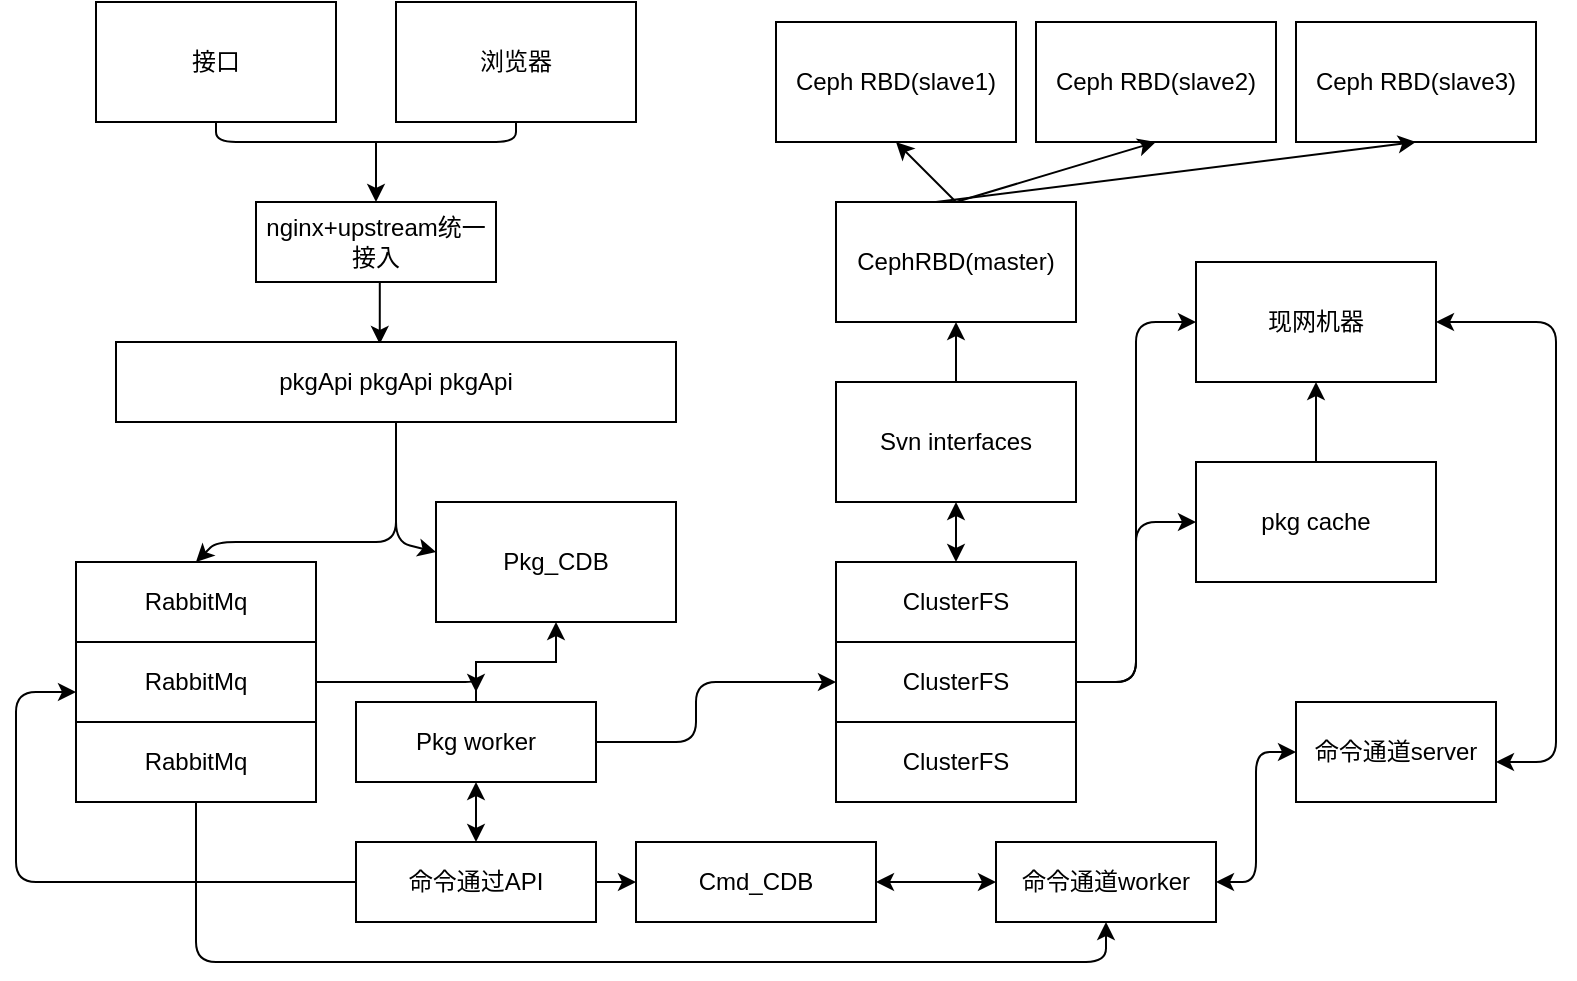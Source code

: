 <mxfile version="12.9.2" type="github">
  <diagram id="oGFNbxg557W9OzlyP4SF" name="Page-1">
    <mxGraphModel dx="786" dy="475" grid="1" gridSize="10" guides="1" tooltips="1" connect="1" arrows="1" fold="1" page="1" pageScale="1" pageWidth="827" pageHeight="1169" math="0" shadow="0">
      <root>
        <mxCell id="0" />
        <mxCell id="1" parent="0" />
        <mxCell id="00oxDArkYRQ9hHHJeV2i-1" value="接口" style="rounded=0;whiteSpace=wrap;html=1;" vertex="1" parent="1">
          <mxGeometry x="70" y="20" width="120" height="60" as="geometry" />
        </mxCell>
        <mxCell id="00oxDArkYRQ9hHHJeV2i-2" value="浏览器" style="rounded=0;whiteSpace=wrap;html=1;" vertex="1" parent="1">
          <mxGeometry x="220" y="20" width="120" height="60" as="geometry" />
        </mxCell>
        <mxCell id="00oxDArkYRQ9hHHJeV2i-27" style="edgeStyle=orthogonalEdgeStyle;rounded=0;orthogonalLoop=1;jettySize=auto;html=1;exitX=0.5;exitY=1;exitDx=0;exitDy=0;entryX=0.471;entryY=0.025;entryDx=0;entryDy=0;entryPerimeter=0;" edge="1" parent="1" source="00oxDArkYRQ9hHHJeV2i-3" target="00oxDArkYRQ9hHHJeV2i-4">
          <mxGeometry relative="1" as="geometry" />
        </mxCell>
        <mxCell id="00oxDArkYRQ9hHHJeV2i-3" value="nginx+upstream统一接入" style="rounded=0;whiteSpace=wrap;html=1;" vertex="1" parent="1">
          <mxGeometry x="150" y="120" width="120" height="40" as="geometry" />
        </mxCell>
        <mxCell id="00oxDArkYRQ9hHHJeV2i-4" value="pkgApi pkgApi pkgApi" style="rounded=0;whiteSpace=wrap;html=1;" vertex="1" parent="1">
          <mxGeometry x="80" y="190" width="280" height="40" as="geometry" />
        </mxCell>
        <mxCell id="00oxDArkYRQ9hHHJeV2i-5" value="Pkg_CDB" style="rounded=0;whiteSpace=wrap;html=1;" vertex="1" parent="1">
          <mxGeometry x="240" y="270" width="120" height="60" as="geometry" />
        </mxCell>
        <mxCell id="00oxDArkYRQ9hHHJeV2i-6" value="RabbitMq" style="rounded=0;whiteSpace=wrap;html=1;" vertex="1" parent="1">
          <mxGeometry x="60" y="300" width="120" height="40" as="geometry" />
        </mxCell>
        <mxCell id="00oxDArkYRQ9hHHJeV2i-7" value="&lt;span style=&quot;white-space: normal&quot;&gt;RabbitMq&lt;/span&gt;" style="rounded=0;whiteSpace=wrap;html=1;" vertex="1" parent="1">
          <mxGeometry x="60" y="380" width="120" height="40" as="geometry" />
        </mxCell>
        <mxCell id="00oxDArkYRQ9hHHJeV2i-8" value="&lt;span style=&quot;white-space: normal&quot;&gt;RabbitMq&lt;/span&gt;" style="rounded=0;whiteSpace=wrap;html=1;" vertex="1" parent="1">
          <mxGeometry x="60" y="340" width="120" height="40" as="geometry" />
        </mxCell>
        <mxCell id="00oxDArkYRQ9hHHJeV2i-31" style="edgeStyle=orthogonalEdgeStyle;rounded=0;orthogonalLoop=1;jettySize=auto;html=1;exitX=0.5;exitY=0;exitDx=0;exitDy=0;entryX=0.5;entryY=1;entryDx=0;entryDy=0;" edge="1" parent="1" source="00oxDArkYRQ9hHHJeV2i-9" target="00oxDArkYRQ9hHHJeV2i-5">
          <mxGeometry relative="1" as="geometry" />
        </mxCell>
        <mxCell id="00oxDArkYRQ9hHHJeV2i-9" value="Pkg worker" style="rounded=0;whiteSpace=wrap;html=1;" vertex="1" parent="1">
          <mxGeometry x="200" y="370" width="120" height="40" as="geometry" />
        </mxCell>
        <mxCell id="00oxDArkYRQ9hHHJeV2i-10" value="命令通过API" style="rounded=0;whiteSpace=wrap;html=1;" vertex="1" parent="1">
          <mxGeometry x="200" y="440" width="120" height="40" as="geometry" />
        </mxCell>
        <mxCell id="00oxDArkYRQ9hHHJeV2i-11" value="Ceph RBD(slave1)" style="rounded=0;whiteSpace=wrap;html=1;" vertex="1" parent="1">
          <mxGeometry x="410" y="30" width="120" height="60" as="geometry" />
        </mxCell>
        <mxCell id="00oxDArkYRQ9hHHJeV2i-12" value="Ceph RBD(slave3)" style="rounded=0;whiteSpace=wrap;html=1;" vertex="1" parent="1">
          <mxGeometry x="670" y="30" width="120" height="60" as="geometry" />
        </mxCell>
        <mxCell id="00oxDArkYRQ9hHHJeV2i-13" value="Ceph RBD(slave2)" style="rounded=0;whiteSpace=wrap;html=1;" vertex="1" parent="1">
          <mxGeometry x="540" y="30" width="120" height="60" as="geometry" />
        </mxCell>
        <mxCell id="00oxDArkYRQ9hHHJeV2i-14" value="CephRBD(master)" style="rounded=0;whiteSpace=wrap;html=1;" vertex="1" parent="1">
          <mxGeometry x="440" y="120" width="120" height="60" as="geometry" />
        </mxCell>
        <mxCell id="00oxDArkYRQ9hHHJeV2i-15" value="Svn interfaces" style="rounded=0;whiteSpace=wrap;html=1;" vertex="1" parent="1">
          <mxGeometry x="440" y="210" width="120" height="60" as="geometry" />
        </mxCell>
        <mxCell id="00oxDArkYRQ9hHHJeV2i-16" value="ClusterFS" style="rounded=0;whiteSpace=wrap;html=1;" vertex="1" parent="1">
          <mxGeometry x="440" y="300" width="120" height="40" as="geometry" />
        </mxCell>
        <mxCell id="00oxDArkYRQ9hHHJeV2i-17" value="ClusterFS" style="rounded=0;whiteSpace=wrap;html=1;" vertex="1" parent="1">
          <mxGeometry x="440" y="380" width="120" height="40" as="geometry" />
        </mxCell>
        <mxCell id="00oxDArkYRQ9hHHJeV2i-18" value="ClusterFS" style="rounded=0;whiteSpace=wrap;html=1;" vertex="1" parent="1">
          <mxGeometry x="440" y="340" width="120" height="40" as="geometry" />
        </mxCell>
        <mxCell id="00oxDArkYRQ9hHHJeV2i-19" value="Cmd_CDB" style="rounded=0;whiteSpace=wrap;html=1;" vertex="1" parent="1">
          <mxGeometry x="340" y="440" width="120" height="40" as="geometry" />
        </mxCell>
        <mxCell id="00oxDArkYRQ9hHHJeV2i-20" value="命令通道worker" style="rounded=0;whiteSpace=wrap;html=1;" vertex="1" parent="1">
          <mxGeometry x="520" y="440" width="110" height="40" as="geometry" />
        </mxCell>
        <mxCell id="00oxDArkYRQ9hHHJeV2i-21" value="现网机器" style="rounded=0;whiteSpace=wrap;html=1;" vertex="1" parent="1">
          <mxGeometry x="620" y="150" width="120" height="60" as="geometry" />
        </mxCell>
        <mxCell id="00oxDArkYRQ9hHHJeV2i-43" style="edgeStyle=orthogonalEdgeStyle;rounded=0;orthogonalLoop=1;jettySize=auto;html=1;exitX=0.5;exitY=0;exitDx=0;exitDy=0;entryX=0.5;entryY=1;entryDx=0;entryDy=0;" edge="1" parent="1" source="00oxDArkYRQ9hHHJeV2i-22" target="00oxDArkYRQ9hHHJeV2i-21">
          <mxGeometry relative="1" as="geometry" />
        </mxCell>
        <mxCell id="00oxDArkYRQ9hHHJeV2i-22" value="pkg cache" style="rounded=0;whiteSpace=wrap;html=1;" vertex="1" parent="1">
          <mxGeometry x="620" y="250" width="120" height="60" as="geometry" />
        </mxCell>
        <mxCell id="00oxDArkYRQ9hHHJeV2i-23" value="命令通道server" style="rounded=0;whiteSpace=wrap;html=1;" vertex="1" parent="1">
          <mxGeometry x="670" y="370" width="100" height="50" as="geometry" />
        </mxCell>
        <mxCell id="00oxDArkYRQ9hHHJeV2i-24" value="" style="endArrow=classic;html=1;entryX=0.5;entryY=0;entryDx=0;entryDy=0;" edge="1" parent="1" target="00oxDArkYRQ9hHHJeV2i-3">
          <mxGeometry width="50" height="50" relative="1" as="geometry">
            <mxPoint x="210" y="90" as="sourcePoint" />
            <mxPoint x="430" y="230" as="targetPoint" />
          </mxGeometry>
        </mxCell>
        <mxCell id="00oxDArkYRQ9hHHJeV2i-25" value="" style="endArrow=none;html=1;exitX=0.5;exitY=1;exitDx=0;exitDy=0;entryX=0.5;entryY=1;entryDx=0;entryDy=0;" edge="1" parent="1" source="00oxDArkYRQ9hHHJeV2i-1" target="00oxDArkYRQ9hHHJeV2i-2">
          <mxGeometry width="50" height="50" relative="1" as="geometry">
            <mxPoint x="380" y="280" as="sourcePoint" />
            <mxPoint x="430" y="230" as="targetPoint" />
            <Array as="points">
              <mxPoint x="130" y="90" />
              <mxPoint x="210" y="90" />
              <mxPoint x="280" y="90" />
            </Array>
          </mxGeometry>
        </mxCell>
        <mxCell id="00oxDArkYRQ9hHHJeV2i-26" value="" style="endArrow=classic;html=1;exitX=0;exitY=0.5;exitDx=0;exitDy=0;" edge="1" parent="1" source="00oxDArkYRQ9hHHJeV2i-10">
          <mxGeometry width="50" height="50" relative="1" as="geometry">
            <mxPoint x="10" y="415" as="sourcePoint" />
            <mxPoint x="60" y="365" as="targetPoint" />
            <Array as="points">
              <mxPoint x="30" y="460" />
              <mxPoint x="30" y="365" />
            </Array>
          </mxGeometry>
        </mxCell>
        <mxCell id="00oxDArkYRQ9hHHJeV2i-28" value="" style="endArrow=classic;html=1;" edge="1" parent="1">
          <mxGeometry width="50" height="50" relative="1" as="geometry">
            <mxPoint x="220" y="230" as="sourcePoint" />
            <mxPoint x="120" y="300" as="targetPoint" />
            <Array as="points">
              <mxPoint x="220" y="290" />
              <mxPoint x="130" y="290" />
            </Array>
          </mxGeometry>
        </mxCell>
        <mxCell id="00oxDArkYRQ9hHHJeV2i-29" value="" style="endArrow=classic;html=1;exitX=0.5;exitY=1;exitDx=0;exitDy=0;" edge="1" parent="1" source="00oxDArkYRQ9hHHJeV2i-4">
          <mxGeometry width="50" height="50" relative="1" as="geometry">
            <mxPoint x="190" y="345" as="sourcePoint" />
            <mxPoint x="240" y="295" as="targetPoint" />
            <Array as="points">
              <mxPoint x="220" y="290" />
            </Array>
          </mxGeometry>
        </mxCell>
        <mxCell id="00oxDArkYRQ9hHHJeV2i-30" value="" style="endArrow=classic;html=1;exitX=0.5;exitY=0;exitDx=0;exitDy=0;" edge="1" parent="1" source="00oxDArkYRQ9hHHJeV2i-15">
          <mxGeometry width="50" height="50" relative="1" as="geometry">
            <mxPoint x="450" y="230" as="sourcePoint" />
            <mxPoint x="500" y="180" as="targetPoint" />
          </mxGeometry>
        </mxCell>
        <mxCell id="00oxDArkYRQ9hHHJeV2i-32" value="" style="endArrow=classic;html=1;exitX=1;exitY=0.5;exitDx=0;exitDy=0;" edge="1" parent="1" source="00oxDArkYRQ9hHHJeV2i-8">
          <mxGeometry width="50" height="50" relative="1" as="geometry">
            <mxPoint x="210" y="415" as="sourcePoint" />
            <mxPoint x="260" y="365" as="targetPoint" />
            <Array as="points">
              <mxPoint x="260" y="360" />
            </Array>
          </mxGeometry>
        </mxCell>
        <mxCell id="00oxDArkYRQ9hHHJeV2i-34" value="" style="endArrow=classic;startArrow=classic;html=1;exitX=0.5;exitY=0;exitDx=0;exitDy=0;" edge="1" parent="1" source="00oxDArkYRQ9hHHJeV2i-10">
          <mxGeometry width="50" height="50" relative="1" as="geometry">
            <mxPoint x="230" y="440" as="sourcePoint" />
            <mxPoint x="260" y="410" as="targetPoint" />
          </mxGeometry>
        </mxCell>
        <mxCell id="00oxDArkYRQ9hHHJeV2i-35" value="" style="endArrow=classic;html=1;entryX=0;entryY=0.5;entryDx=0;entryDy=0;" edge="1" parent="1" target="00oxDArkYRQ9hHHJeV2i-18">
          <mxGeometry width="50" height="50" relative="1" as="geometry">
            <mxPoint x="320" y="390" as="sourcePoint" />
            <mxPoint x="370" y="340" as="targetPoint" />
            <Array as="points">
              <mxPoint x="370" y="390" />
              <mxPoint x="370" y="360" />
            </Array>
          </mxGeometry>
        </mxCell>
        <mxCell id="00oxDArkYRQ9hHHJeV2i-36" value="" style="endArrow=classic;html=1;entryX=0.5;entryY=1;entryDx=0;entryDy=0;" edge="1" parent="1" target="00oxDArkYRQ9hHHJeV2i-12">
          <mxGeometry width="50" height="50" relative="1" as="geometry">
            <mxPoint x="490" y="120" as="sourcePoint" />
            <mxPoint x="540" y="70" as="targetPoint" />
          </mxGeometry>
        </mxCell>
        <mxCell id="00oxDArkYRQ9hHHJeV2i-37" value="" style="endArrow=classic;html=1;entryX=0.5;entryY=1;entryDx=0;entryDy=0;" edge="1" parent="1" target="00oxDArkYRQ9hHHJeV2i-13">
          <mxGeometry width="50" height="50" relative="1" as="geometry">
            <mxPoint x="500" y="120" as="sourcePoint" />
            <mxPoint x="740" y="100" as="targetPoint" />
          </mxGeometry>
        </mxCell>
        <mxCell id="00oxDArkYRQ9hHHJeV2i-38" value="" style="endArrow=classic;html=1;entryX=0.5;entryY=1;entryDx=0;entryDy=0;" edge="1" parent="1" target="00oxDArkYRQ9hHHJeV2i-11">
          <mxGeometry width="50" height="50" relative="1" as="geometry">
            <mxPoint x="500" y="120" as="sourcePoint" />
            <mxPoint x="750" y="110" as="targetPoint" />
          </mxGeometry>
        </mxCell>
        <mxCell id="00oxDArkYRQ9hHHJeV2i-39" value="" style="endArrow=classic;startArrow=classic;html=1;entryX=0.5;entryY=1;entryDx=0;entryDy=0;exitX=0.5;exitY=0;exitDx=0;exitDy=0;" edge="1" parent="1" source="00oxDArkYRQ9hHHJeV2i-16" target="00oxDArkYRQ9hHHJeV2i-15">
          <mxGeometry width="50" height="50" relative="1" as="geometry">
            <mxPoint x="380" y="250" as="sourcePoint" />
            <mxPoint x="430" y="200" as="targetPoint" />
          </mxGeometry>
        </mxCell>
        <mxCell id="00oxDArkYRQ9hHHJeV2i-40" value="" style="endArrow=classic;html=1;exitX=1;exitY=0.5;exitDx=0;exitDy=0;entryX=0;entryY=0.5;entryDx=0;entryDy=0;" edge="1" parent="1" source="00oxDArkYRQ9hHHJeV2i-18" target="00oxDArkYRQ9hHHJeV2i-21">
          <mxGeometry width="50" height="50" relative="1" as="geometry">
            <mxPoint x="380" y="250" as="sourcePoint" />
            <mxPoint x="430" y="200" as="targetPoint" />
            <Array as="points">
              <mxPoint x="590" y="360" />
              <mxPoint x="590" y="180" />
            </Array>
          </mxGeometry>
        </mxCell>
        <mxCell id="00oxDArkYRQ9hHHJeV2i-41" value="" style="endArrow=classic;html=1;entryX=0;entryY=0.5;entryDx=0;entryDy=0;exitX=1;exitY=0.5;exitDx=0;exitDy=0;" edge="1" parent="1" source="00oxDArkYRQ9hHHJeV2i-18" target="00oxDArkYRQ9hHHJeV2i-22">
          <mxGeometry width="50" height="50" relative="1" as="geometry">
            <mxPoint x="380" y="250" as="sourcePoint" />
            <mxPoint x="430" y="200" as="targetPoint" />
            <Array as="points">
              <mxPoint x="590" y="360" />
              <mxPoint x="590" y="280" />
            </Array>
          </mxGeometry>
        </mxCell>
        <mxCell id="00oxDArkYRQ9hHHJeV2i-44" value="" style="endArrow=classic;startArrow=classic;html=1;entryX=1;entryY=0.5;entryDx=0;entryDy=0;" edge="1" parent="1" target="00oxDArkYRQ9hHHJeV2i-21">
          <mxGeometry width="50" height="50" relative="1" as="geometry">
            <mxPoint x="770" y="400" as="sourcePoint" />
            <mxPoint x="800" y="180" as="targetPoint" />
            <Array as="points">
              <mxPoint x="800" y="400" />
              <mxPoint x="800" y="180" />
            </Array>
          </mxGeometry>
        </mxCell>
        <mxCell id="00oxDArkYRQ9hHHJeV2i-46" value="" style="endArrow=classic;startArrow=classic;html=1;exitX=1;exitY=0.5;exitDx=0;exitDy=0;entryX=0;entryY=0.5;entryDx=0;entryDy=0;" edge="1" parent="1" source="00oxDArkYRQ9hHHJeV2i-20" target="00oxDArkYRQ9hHHJeV2i-23">
          <mxGeometry width="50" height="50" relative="1" as="geometry">
            <mxPoint x="570" y="340" as="sourcePoint" />
            <mxPoint x="620" y="290" as="targetPoint" />
            <Array as="points">
              <mxPoint x="650" y="460" />
              <mxPoint x="650" y="395" />
            </Array>
          </mxGeometry>
        </mxCell>
        <mxCell id="00oxDArkYRQ9hHHJeV2i-47" value="" style="endArrow=classic;html=1;exitX=0.5;exitY=1;exitDx=0;exitDy=0;entryX=0.5;entryY=1;entryDx=0;entryDy=0;" edge="1" parent="1" source="00oxDArkYRQ9hHHJeV2i-7" target="00oxDArkYRQ9hHHJeV2i-20">
          <mxGeometry width="50" height="50" relative="1" as="geometry">
            <mxPoint x="570" y="340" as="sourcePoint" />
            <mxPoint x="620" y="290" as="targetPoint" />
            <Array as="points">
              <mxPoint x="120" y="500" />
              <mxPoint x="575" y="500" />
            </Array>
          </mxGeometry>
        </mxCell>
        <mxCell id="00oxDArkYRQ9hHHJeV2i-48" value="" style="endArrow=classic;html=1;exitX=1;exitY=0.5;exitDx=0;exitDy=0;entryX=0;entryY=0.5;entryDx=0;entryDy=0;" edge="1" parent="1" source="00oxDArkYRQ9hHHJeV2i-10" target="00oxDArkYRQ9hHHJeV2i-19">
          <mxGeometry width="50" height="50" relative="1" as="geometry">
            <mxPoint x="420" y="340" as="sourcePoint" />
            <mxPoint x="470" y="290" as="targetPoint" />
          </mxGeometry>
        </mxCell>
        <mxCell id="00oxDArkYRQ9hHHJeV2i-49" value="" style="endArrow=classic;startArrow=classic;html=1;exitX=1;exitY=0.5;exitDx=0;exitDy=0;entryX=0;entryY=0.5;entryDx=0;entryDy=0;" edge="1" parent="1" source="00oxDArkYRQ9hHHJeV2i-19" target="00oxDArkYRQ9hHHJeV2i-20">
          <mxGeometry width="50" height="50" relative="1" as="geometry">
            <mxPoint x="420" y="340" as="sourcePoint" />
            <mxPoint x="470" y="290" as="targetPoint" />
          </mxGeometry>
        </mxCell>
      </root>
    </mxGraphModel>
  </diagram>
</mxfile>
